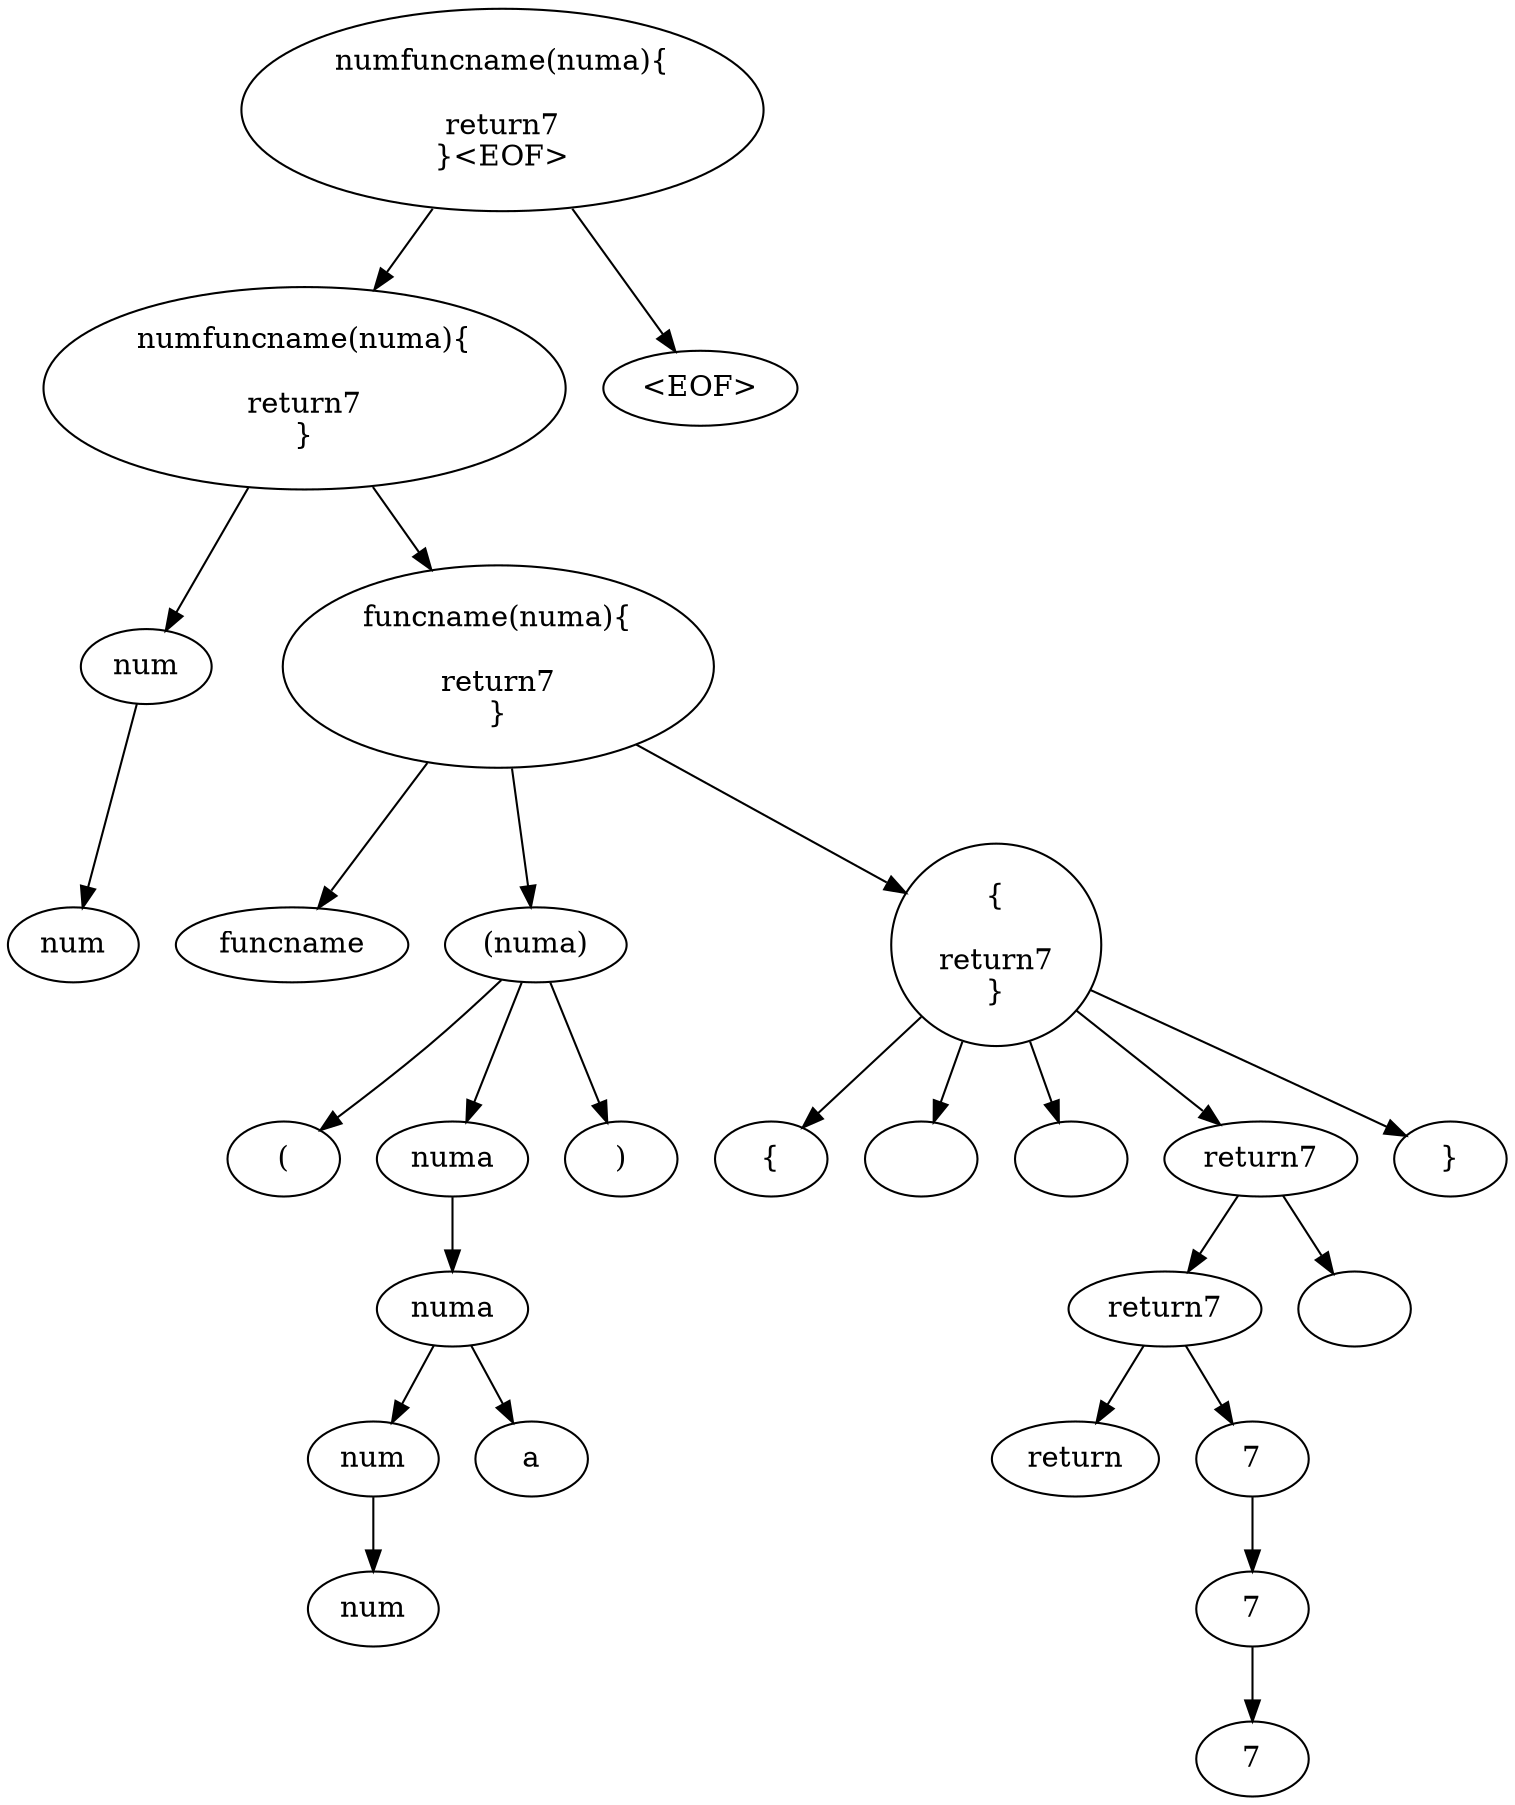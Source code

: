 digraph G {
n0 [label="numfuncname(numa){

return7
}<EOF>"];
n1 [label="numfuncname(numa){

return7
}"];
n0 -> n1;
n2 [label="num"];
n1 -> n2;
n3 [label="num"];
n2 -> n3;
n4 [label="funcname(numa){

return7
}"];
n1 -> n4;
n5 [label="funcname"];
n4 -> n5;
n6 [label="(numa)"];
n4 -> n6;
n7 [label="("];
n6 -> n7;
n8 [label="numa"];
n6 -> n8;
n9 [label="numa"];
n8 -> n9;
n10 [label="num"];
n9 -> n10;
n11 [label="num"];
n10 -> n11;
n12 [label="a"];
n9 -> n12;
n13 [label=")"];
n6 -> n13;
n14 [label="{

return7
}"];
n4 -> n14;
n15 [label="{"];
n14 -> n15;
n16 [label="
"];
n14 -> n16;
n17 [label="
"];
n14 -> n17;
n18 [label="return7
"];
n14 -> n18;
n19 [label="return7"];
n18 -> n19;
n20 [label="return"];
n19 -> n20;
n21 [label="7"];
n19 -> n21;
n22 [label="7"];
n21 -> n22;
n23 [label="7"];
n22 -> n23;
n24 [label="
"];
n18 -> n24;
n25 [label="}"];
n14 -> n25;
n26 [label="<EOF>"];
n0 -> n26;
}
